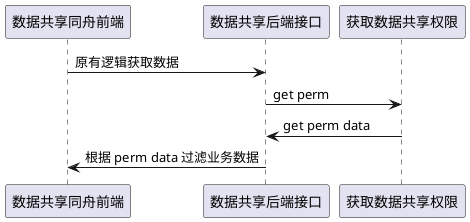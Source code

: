 @startuml
数据共享同舟前端 -> 数据共享后端接口:原有逻辑获取数据
数据共享后端接口 -> 获取数据共享权限: get perm
获取数据共享权限 -> 数据共享后端接口: get perm data
数据共享后端接口 -> 数据共享同舟前端: 根据 perm data 过滤业务数据
@enduml